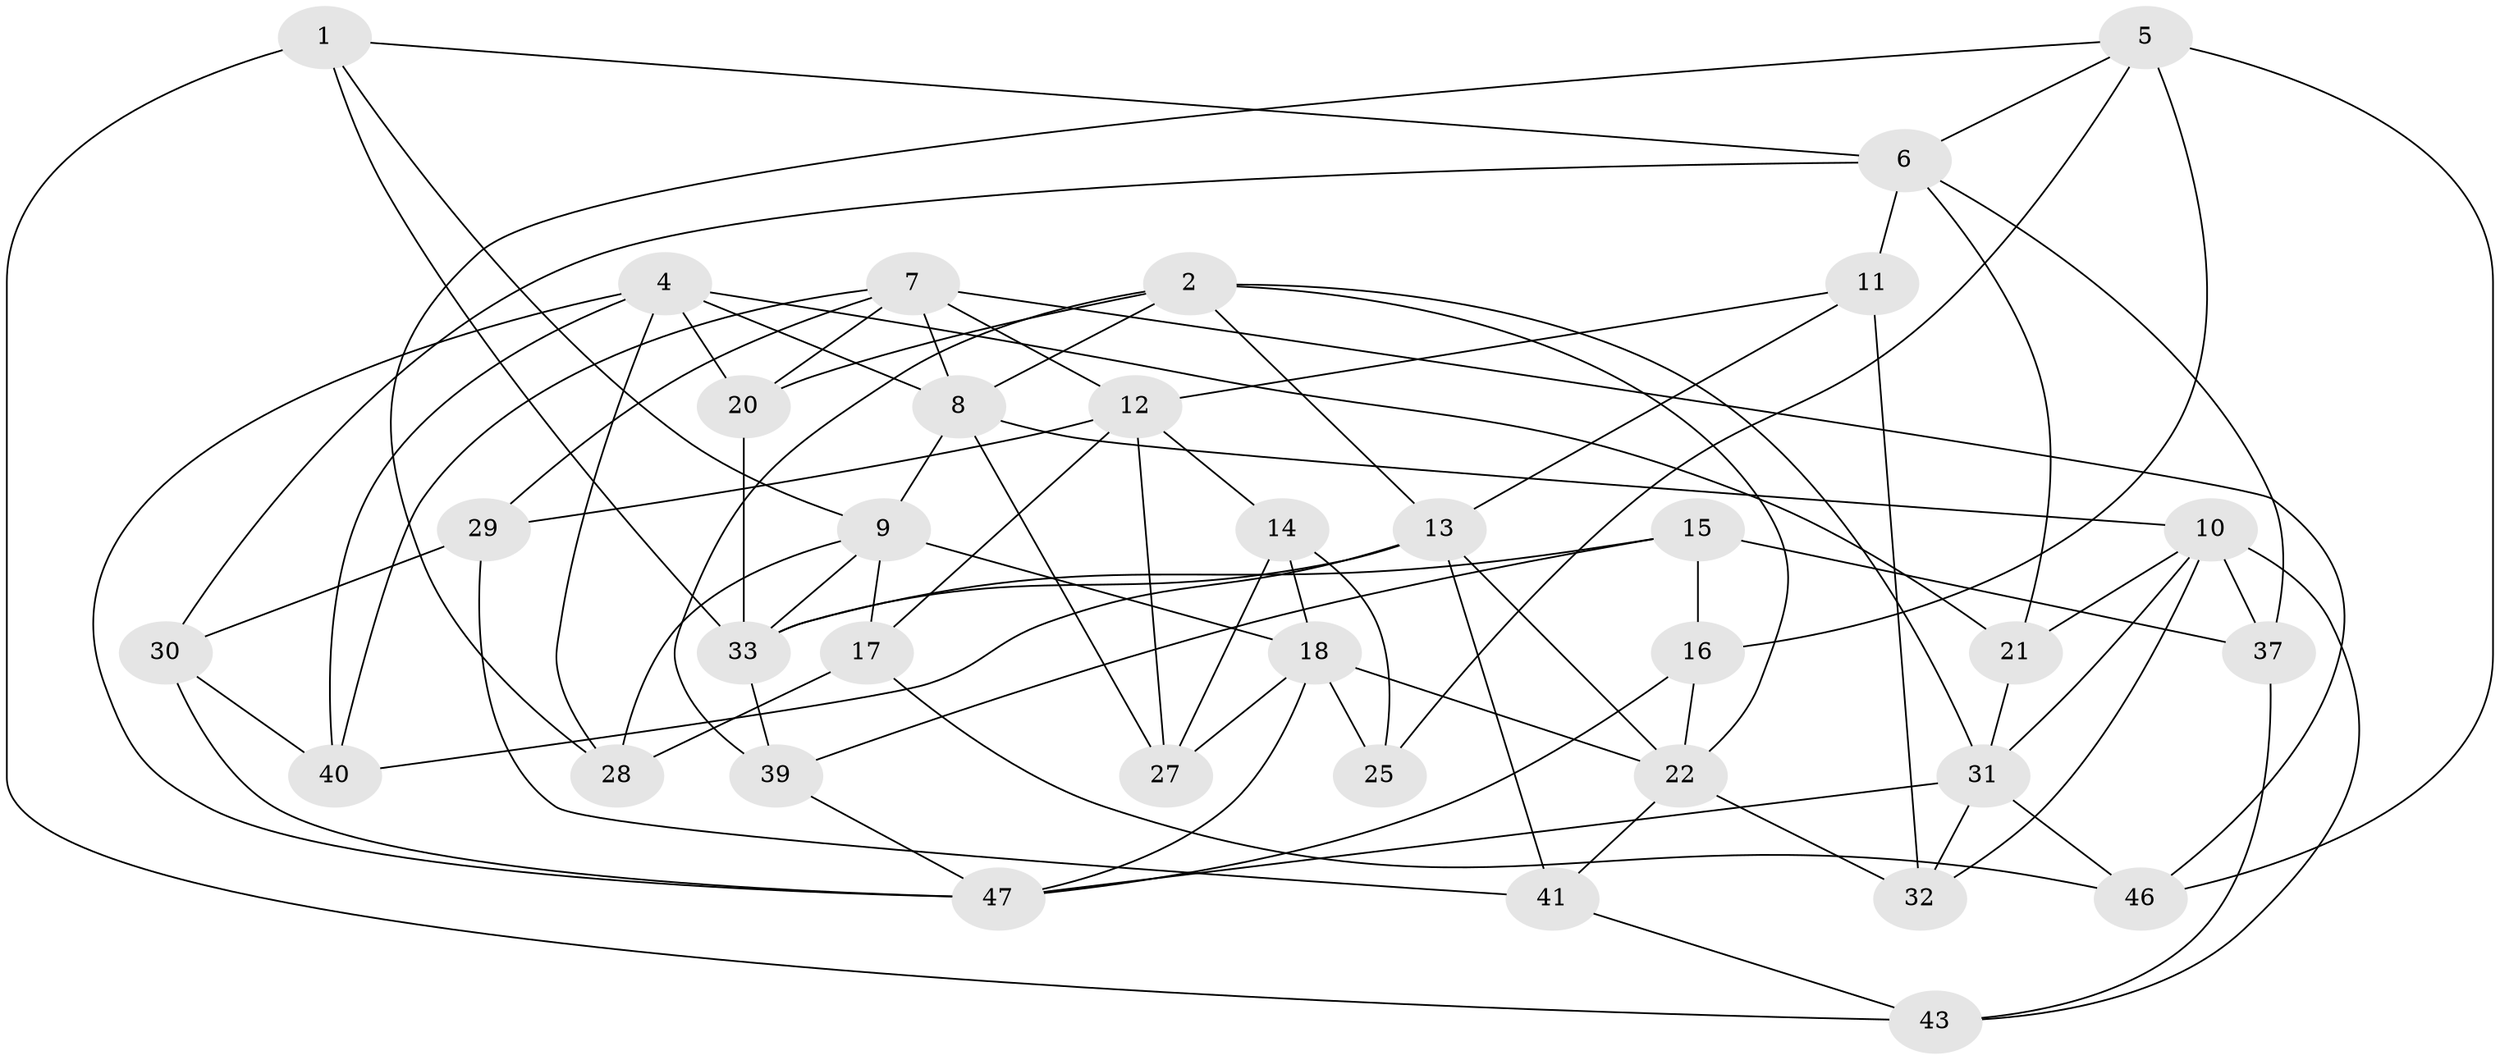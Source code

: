 // original degree distribution, {4: 1.0}
// Generated by graph-tools (version 1.1) at 2025/11/02/27/25 16:11:49]
// undirected, 35 vertices, 84 edges
graph export_dot {
graph [start="1"]
  node [color=gray90,style=filled];
  1;
  2 [super="+3"];
  4 [super="+26"];
  5 [super="+50"];
  6 [super="+35"];
  7 [super="+42"];
  8 [super="+45"];
  9 [super="+19"];
  10 [super="+38"];
  11;
  12 [super="+48"];
  13 [super="+24"];
  14;
  15;
  16;
  17;
  18 [super="+23"];
  20;
  21;
  22 [super="+34"];
  25;
  27;
  28;
  29;
  30;
  31 [super="+36"];
  32;
  33 [super="+44"];
  37;
  39;
  40;
  41;
  43;
  46;
  47 [super="+49"];
  1 -- 9;
  1 -- 43;
  1 -- 6;
  1 -- 33;
  2 -- 20;
  2 -- 39;
  2 -- 8;
  2 -- 22;
  2 -- 31;
  2 -- 13;
  4 -- 47;
  4 -- 28;
  4 -- 40;
  4 -- 20;
  4 -- 21;
  4 -- 8;
  5 -- 28;
  5 -- 25 [weight=2];
  5 -- 6;
  5 -- 16;
  5 -- 46;
  6 -- 11;
  6 -- 37;
  6 -- 21;
  6 -- 30;
  7 -- 40;
  7 -- 29;
  7 -- 12;
  7 -- 8;
  7 -- 20;
  7 -- 46;
  8 -- 27;
  8 -- 10;
  8 -- 9;
  9 -- 33;
  9 -- 17;
  9 -- 28;
  9 -- 18;
  10 -- 43;
  10 -- 37;
  10 -- 21;
  10 -- 32;
  10 -- 31;
  11 -- 32;
  11 -- 12;
  11 -- 13;
  12 -- 14;
  12 -- 17;
  12 -- 27;
  12 -- 29;
  13 -- 22;
  13 -- 33;
  13 -- 40;
  13 -- 41;
  14 -- 27;
  14 -- 18;
  14 -- 25;
  15 -- 37;
  15 -- 33;
  15 -- 16;
  15 -- 39;
  16 -- 47;
  16 -- 22;
  17 -- 28;
  17 -- 46;
  18 -- 27;
  18 -- 25;
  18 -- 22;
  18 -- 47;
  20 -- 33;
  21 -- 31;
  22 -- 32;
  22 -- 41;
  29 -- 41;
  29 -- 30;
  30 -- 40;
  30 -- 47;
  31 -- 46;
  31 -- 32;
  31 -- 47;
  33 -- 39;
  37 -- 43;
  39 -- 47;
  41 -- 43;
}
